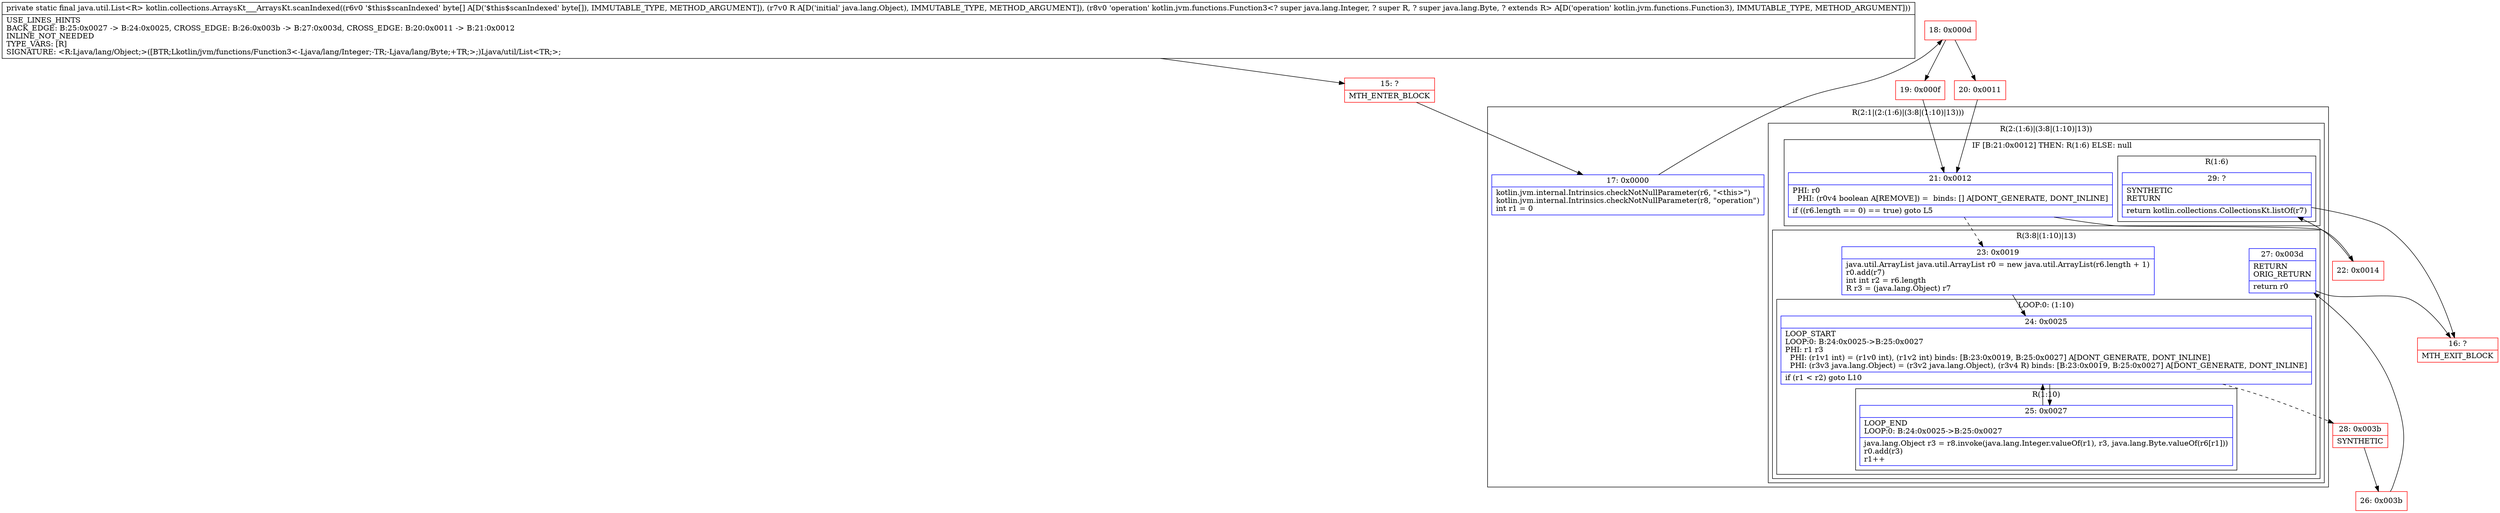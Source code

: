 digraph "CFG forkotlin.collections.ArraysKt___ArraysKt.scanIndexed([BLjava\/lang\/Object;Lkotlin\/jvm\/functions\/Function3;)Ljava\/util\/List;" {
subgraph cluster_Region_1796245850 {
label = "R(2:1|(2:(1:6)|(3:8|(1:10)|13)))";
node [shape=record,color=blue];
Node_17 [shape=record,label="{17\:\ 0x0000|kotlin.jvm.internal.Intrinsics.checkNotNullParameter(r6, \"\<this\>\")\lkotlin.jvm.internal.Intrinsics.checkNotNullParameter(r8, \"operation\")\lint r1 = 0\l}"];
subgraph cluster_Region_1176185436 {
label = "R(2:(1:6)|(3:8|(1:10)|13))";
node [shape=record,color=blue];
subgraph cluster_IfRegion_1361189698 {
label = "IF [B:21:0x0012] THEN: R(1:6) ELSE: null";
node [shape=record,color=blue];
Node_21 [shape=record,label="{21\:\ 0x0012|PHI: r0 \l  PHI: (r0v4 boolean A[REMOVE]) =  binds: [] A[DONT_GENERATE, DONT_INLINE]\l|if ((r6.length == 0) == true) goto L5\l}"];
subgraph cluster_Region_971611301 {
label = "R(1:6)";
node [shape=record,color=blue];
Node_29 [shape=record,label="{29\:\ ?|SYNTHETIC\lRETURN\l|return kotlin.collections.CollectionsKt.listOf(r7)\l}"];
}
}
subgraph cluster_Region_360052587 {
label = "R(3:8|(1:10)|13)";
node [shape=record,color=blue];
Node_23 [shape=record,label="{23\:\ 0x0019|java.util.ArrayList java.util.ArrayList r0 = new java.util.ArrayList(r6.length + 1)\lr0.add(r7)\lint int r2 = r6.length\lR r3 = (java.lang.Object) r7\l}"];
subgraph cluster_LoopRegion_681771111 {
label = "LOOP:0: (1:10)";
node [shape=record,color=blue];
Node_24 [shape=record,label="{24\:\ 0x0025|LOOP_START\lLOOP:0: B:24:0x0025\-\>B:25:0x0027\lPHI: r1 r3 \l  PHI: (r1v1 int) = (r1v0 int), (r1v2 int) binds: [B:23:0x0019, B:25:0x0027] A[DONT_GENERATE, DONT_INLINE]\l  PHI: (r3v3 java.lang.Object) = (r3v2 java.lang.Object), (r3v4 R) binds: [B:23:0x0019, B:25:0x0027] A[DONT_GENERATE, DONT_INLINE]\l|if (r1 \< r2) goto L10\l}"];
subgraph cluster_Region_576753193 {
label = "R(1:10)";
node [shape=record,color=blue];
Node_25 [shape=record,label="{25\:\ 0x0027|LOOP_END\lLOOP:0: B:24:0x0025\-\>B:25:0x0027\l|java.lang.Object r3 = r8.invoke(java.lang.Integer.valueOf(r1), r3, java.lang.Byte.valueOf(r6[r1]))\lr0.add(r3)\lr1++\l}"];
}
}
Node_27 [shape=record,label="{27\:\ 0x003d|RETURN\lORIG_RETURN\l|return r0\l}"];
}
}
}
Node_15 [shape=record,color=red,label="{15\:\ ?|MTH_ENTER_BLOCK\l}"];
Node_18 [shape=record,color=red,label="{18\:\ 0x000d}"];
Node_19 [shape=record,color=red,label="{19\:\ 0x000f}"];
Node_22 [shape=record,color=red,label="{22\:\ 0x0014}"];
Node_16 [shape=record,color=red,label="{16\:\ ?|MTH_EXIT_BLOCK\l}"];
Node_28 [shape=record,color=red,label="{28\:\ 0x003b|SYNTHETIC\l}"];
Node_26 [shape=record,color=red,label="{26\:\ 0x003b}"];
Node_20 [shape=record,color=red,label="{20\:\ 0x0011}"];
MethodNode[shape=record,label="{private static final java.util.List\<R\> kotlin.collections.ArraysKt___ArraysKt.scanIndexed((r6v0 '$this$scanIndexed' byte[] A[D('$this$scanIndexed' byte[]), IMMUTABLE_TYPE, METHOD_ARGUMENT]), (r7v0 R A[D('initial' java.lang.Object), IMMUTABLE_TYPE, METHOD_ARGUMENT]), (r8v0 'operation' kotlin.jvm.functions.Function3\<? super java.lang.Integer, ? super R, ? super java.lang.Byte, ? extends R\> A[D('operation' kotlin.jvm.functions.Function3), IMMUTABLE_TYPE, METHOD_ARGUMENT]))  | USE_LINES_HINTS\lBACK_EDGE: B:25:0x0027 \-\> B:24:0x0025, CROSS_EDGE: B:26:0x003b \-\> B:27:0x003d, CROSS_EDGE: B:20:0x0011 \-\> B:21:0x0012\lINLINE_NOT_NEEDED\lTYPE_VARS: [R]\lSIGNATURE: \<R:Ljava\/lang\/Object;\>([BTR;Lkotlin\/jvm\/functions\/Function3\<\-Ljava\/lang\/Integer;\-TR;\-Ljava\/lang\/Byte;+TR;\>;)Ljava\/util\/List\<TR;\>;\l}"];
MethodNode -> Node_15;Node_17 -> Node_18;
Node_21 -> Node_22;
Node_21 -> Node_23[style=dashed];
Node_29 -> Node_16;
Node_23 -> Node_24;
Node_24 -> Node_25;
Node_24 -> Node_28[style=dashed];
Node_25 -> Node_24;
Node_27 -> Node_16;
Node_15 -> Node_17;
Node_18 -> Node_19;
Node_18 -> Node_20;
Node_19 -> Node_21;
Node_22 -> Node_29;
Node_28 -> Node_26;
Node_26 -> Node_27;
Node_20 -> Node_21;
}

